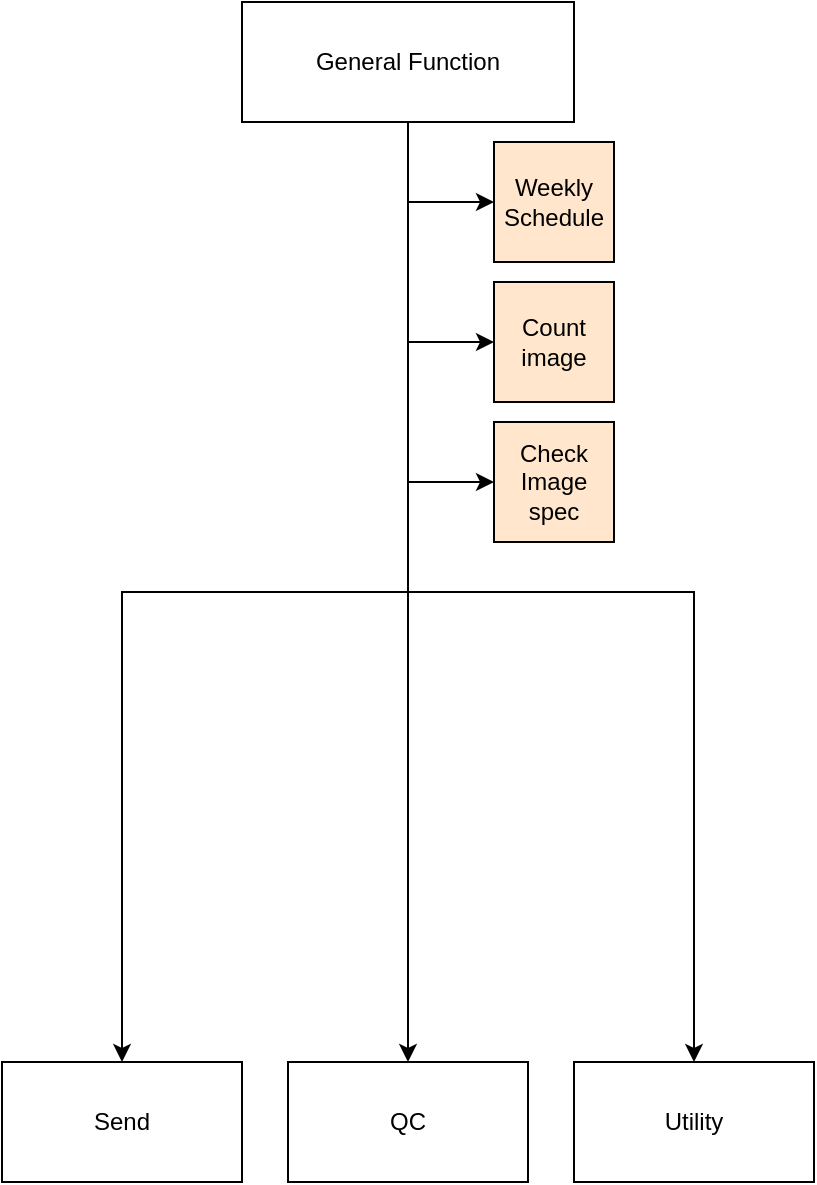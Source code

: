 <mxfile version="20.0.1" type="device"><diagram id="C5RBs43oDa-KdzZeNtuy" name="Page-1"><mxGraphModel dx="981" dy="1717" grid="1" gridSize="10" guides="1" tooltips="1" connect="1" arrows="1" fold="1" page="1" pageScale="1" pageWidth="827" pageHeight="1169" math="0" shadow="0"><root><mxCell id="WIyWlLk6GJQsqaUBKTNV-0"/><mxCell id="WIyWlLk6GJQsqaUBKTNV-1" parent="WIyWlLk6GJQsqaUBKTNV-0"/><mxCell id="lcXrM0N4Hb1fk3FUeHap-44" style="edgeStyle=orthogonalEdgeStyle;rounded=0;orthogonalLoop=1;jettySize=auto;html=1;exitX=0.5;exitY=1;exitDx=0;exitDy=0;entryX=0;entryY=0.5;entryDx=0;entryDy=0;" edge="1" parent="WIyWlLk6GJQsqaUBKTNV-1" source="lcXrM0N4Hb1fk3FUeHap-1" target="lcXrM0N4Hb1fk3FUeHap-39"><mxGeometry relative="1" as="geometry"/></mxCell><mxCell id="lcXrM0N4Hb1fk3FUeHap-52" style="edgeStyle=orthogonalEdgeStyle;rounded=0;orthogonalLoop=1;jettySize=auto;html=1;entryX=0.5;entryY=0;entryDx=0;entryDy=0;" edge="1" parent="WIyWlLk6GJQsqaUBKTNV-1" source="lcXrM0N4Hb1fk3FUeHap-1" target="lcXrM0N4Hb1fk3FUeHap-37"><mxGeometry relative="1" as="geometry"/></mxCell><mxCell id="lcXrM0N4Hb1fk3FUeHap-53" style="edgeStyle=orthogonalEdgeStyle;rounded=0;orthogonalLoop=1;jettySize=auto;html=1;entryX=0.5;entryY=0;entryDx=0;entryDy=0;exitX=0.5;exitY=1;exitDx=0;exitDy=0;" edge="1" parent="WIyWlLk6GJQsqaUBKTNV-1" source="lcXrM0N4Hb1fk3FUeHap-1" target="lcXrM0N4Hb1fk3FUeHap-34"><mxGeometry relative="1" as="geometry"><mxPoint x="320" y="360" as="targetPoint"/></mxGeometry></mxCell><mxCell id="lcXrM0N4Hb1fk3FUeHap-55" style="edgeStyle=orthogonalEdgeStyle;rounded=0;orthogonalLoop=1;jettySize=auto;html=1;entryX=0.5;entryY=0;entryDx=0;entryDy=0;exitX=0.5;exitY=1;exitDx=0;exitDy=0;" edge="1" parent="WIyWlLk6GJQsqaUBKTNV-1" source="lcXrM0N4Hb1fk3FUeHap-1" target="lcXrM0N4Hb1fk3FUeHap-38"><mxGeometry relative="1" as="geometry"/></mxCell><mxCell id="lcXrM0N4Hb1fk3FUeHap-56" style="edgeStyle=orthogonalEdgeStyle;rounded=0;orthogonalLoop=1;jettySize=auto;html=1;entryX=0.5;entryY=1;entryDx=0;entryDy=0;" edge="1" parent="WIyWlLk6GJQsqaUBKTNV-1" source="lcXrM0N4Hb1fk3FUeHap-1" target="lcXrM0N4Hb1fk3FUeHap-41"><mxGeometry relative="1" as="geometry"/></mxCell><mxCell id="lcXrM0N4Hb1fk3FUeHap-59" style="edgeStyle=orthogonalEdgeStyle;rounded=0;orthogonalLoop=1;jettySize=auto;html=1;entryX=0.5;entryY=1;entryDx=0;entryDy=0;" edge="1" parent="WIyWlLk6GJQsqaUBKTNV-1" source="lcXrM0N4Hb1fk3FUeHap-1" target="lcXrM0N4Hb1fk3FUeHap-58"><mxGeometry relative="1" as="geometry"/></mxCell><mxCell id="lcXrM0N4Hb1fk3FUeHap-1" value="General Function" style="rounded=0;whiteSpace=wrap;html=1;" vertex="1" parent="WIyWlLk6GJQsqaUBKTNV-1"><mxGeometry x="314" y="-160" width="166" height="60" as="geometry"/></mxCell><mxCell id="lcXrM0N4Hb1fk3FUeHap-34" value="Send" style="whiteSpace=wrap;html=1;rounded=0;" vertex="1" parent="WIyWlLk6GJQsqaUBKTNV-1"><mxGeometry x="194" y="370" width="120" height="60" as="geometry"/></mxCell><mxCell id="lcXrM0N4Hb1fk3FUeHap-37" value="QC" style="whiteSpace=wrap;html=1;rounded=0;" vertex="1" parent="WIyWlLk6GJQsqaUBKTNV-1"><mxGeometry x="337" y="370" width="120" height="60" as="geometry"/></mxCell><mxCell id="lcXrM0N4Hb1fk3FUeHap-38" value="Utility" style="whiteSpace=wrap;html=1;rounded=0;" vertex="1" parent="WIyWlLk6GJQsqaUBKTNV-1"><mxGeometry x="480" y="370" width="120" height="60" as="geometry"/></mxCell><mxCell id="lcXrM0N4Hb1fk3FUeHap-39" value="Weekly Schedule" style="whiteSpace=wrap;html=1;rounded=0;fillColor=#FFE6CC;" vertex="1" parent="WIyWlLk6GJQsqaUBKTNV-1"><mxGeometry x="440" y="-90" width="60" height="60" as="geometry"/></mxCell><mxCell id="lcXrM0N4Hb1fk3FUeHap-40" style="edgeStyle=none;rounded=0;orthogonalLoop=1;jettySize=auto;html=1;exitX=1;exitY=0.75;exitDx=0;exitDy=0;" edge="1" parent="WIyWlLk6GJQsqaUBKTNV-1" source="lcXrM0N4Hb1fk3FUeHap-39" target="lcXrM0N4Hb1fk3FUeHap-39"><mxGeometry relative="1" as="geometry"/></mxCell><mxCell id="lcXrM0N4Hb1fk3FUeHap-41" value="Count image" style="whiteSpace=wrap;html=1;rounded=0;fillColor=#FFE6CC;direction=south;" vertex="1" parent="WIyWlLk6GJQsqaUBKTNV-1"><mxGeometry x="440" y="-20" width="60" height="60" as="geometry"/></mxCell><mxCell id="lcXrM0N4Hb1fk3FUeHap-58" value="Check&lt;br&gt;Image spec" style="whiteSpace=wrap;html=1;rounded=0;fillColor=#FFE6CC;direction=south;" vertex="1" parent="WIyWlLk6GJQsqaUBKTNV-1"><mxGeometry x="440" y="50" width="60" height="60" as="geometry"/></mxCell></root></mxGraphModel></diagram></mxfile>
